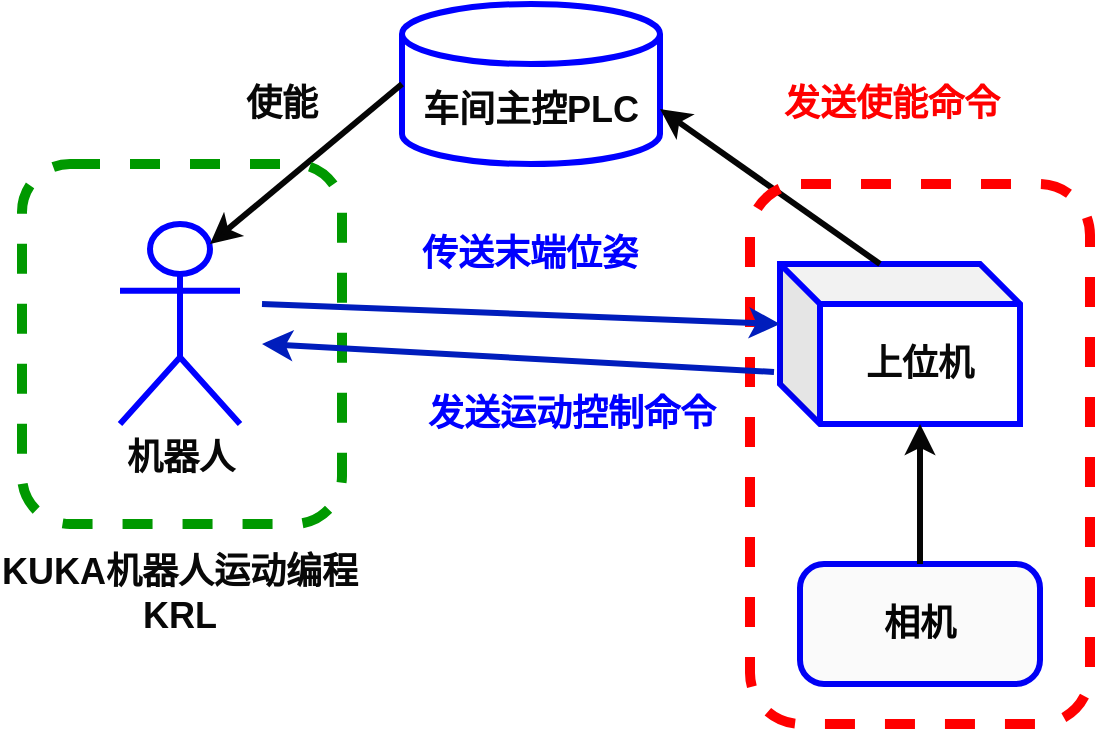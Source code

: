 <mxfile>
    <diagram id="0ZwW-vUITOqkvyoN0IJ5" name="Page-1">
        <mxGraphModel dx="1074" dy="456" grid="1" gridSize="10" guides="1" tooltips="1" connect="1" arrows="1" fold="1" page="1" pageScale="1" pageWidth="827" pageHeight="1169" background="#ffffff" math="0" shadow="0">
            <root>
                <mxCell id="0"/>
                <mxCell id="1" parent="0"/>
                <mxCell id="12" value="&lt;font style=&quot;font-size: 18px&quot; color=&quot;#080808&quot;&gt;&lt;b&gt;车间主控PLC&lt;/b&gt;&lt;/font&gt;" style="shape=cylinder3;whiteSpace=wrap;html=1;boundedLbl=1;backgroundOutline=1;size=15;fillColor=none;strokeColor=#0000FF;strokeWidth=3;" parent="1" vertex="1">
                    <mxGeometry x="310" y="100" width="129" height="80" as="geometry"/>
                </mxCell>
                <mxCell id="15" value="&lt;font color=&quot;#080808&quot; style=&quot;font-size: 18px&quot;&gt;&lt;b&gt;上位机&lt;/b&gt;&lt;/font&gt;&lt;span style=&quot;color: rgba(0 , 0 , 0 , 0) ; font-family: monospace ; font-size: 0px&quot;&gt;%3CmxGraphModel%3E%3Croot%3E%3CmxCell%20id%3D%220%22%2F%3E%3CmxCell%20id%3D%221%22%20parent%3D%220%22%2F%3E%3CmxCell%20id%3D%222%22%20value%3D%22%26lt%3Bfont%20color%3D%26quot%3B%23080808%26quot%3B%20style%3D%26quot%3Bfont-size%3A%2018px%26quot%3B%26gt%3B%26lt%3Bb%26gt%3B%E6%9C%BA%E5%99%A8%E4%BA%BA%26lt%3B%2Fb%26gt%3B%26lt%3B%2Ffont%26gt%3B%22%20style%3D%22shape%3Dcube%3BwhiteSpace%3Dwrap%3Bhtml%3D1%3BboundedLbl%3D1%3BbackgroundOutline%3D1%3BdarkOpacity%3D0.05%3BdarkOpacity2%3D0.1%3BstrokeColor%3D%230000FF%3BstrokeWidth%3D3%3BfillColor%3Dnone%3B%22%20vertex%3D%221%22%20parent%3D%221%22%3E%3CmxGeometry%20x%3D%22300%22%20y%3D%22230%22%20width%3D%22120%22%20height%3D%2280%22%20as%3D%22geometry%22%2F%3E%3C%2FmxCell%3E%3C%2Froot%3E%3C%2FmxGraphModel%3E&lt;/span&gt;" style="shape=cube;whiteSpace=wrap;html=1;boundedLbl=1;backgroundOutline=1;darkOpacity=0.05;darkOpacity2=0.1;strokeColor=#0000FF;strokeWidth=3;fillColor=none;" parent="1" vertex="1">
                    <mxGeometry x="499" y="230" width="120" height="80" as="geometry"/>
                </mxCell>
                <mxCell id="18" value="&lt;b&gt;机器人&lt;/b&gt;" style="shape=umlActor;verticalLabelPosition=bottom;verticalAlign=top;html=1;outlineConnect=0;fontSize=18;fontColor=#080808;strokeColor=#0000FF;strokeWidth=3;fillColor=none;" parent="1" vertex="1">
                    <mxGeometry x="169" y="210" width="60" height="100" as="geometry"/>
                </mxCell>
                <mxCell id="19" value="&lt;font size=&quot;1&quot;&gt;&lt;b style=&quot;font-size: 18px&quot;&gt;相机&lt;/b&gt;&lt;/font&gt;" style="rounded=1;whiteSpace=wrap;html=1;fontSize=12;arcSize=20;fillColor=#FAFAFA;strokeColor=#0000F5;fontColor=#030303;strokeWidth=3;" parent="1" vertex="1">
                    <mxGeometry x="509" y="380" width="120" height="60" as="geometry"/>
                </mxCell>
                <mxCell id="20" style="edgeStyle=none;html=1;entryX=0.75;entryY=0.1;entryDx=0;entryDy=0;fontSize=18;strokeColor=#050505;strokeWidth=3;exitX=0;exitY=0.5;exitDx=0;exitDy=0;exitPerimeter=0;entryPerimeter=0;" parent="1" source="12" target="18" edge="1">
                    <mxGeometry relative="1" as="geometry">
                        <mxPoint x="269" y="390" as="sourcePoint"/>
                        <mxPoint x="379" y="390" as="targetPoint"/>
                    </mxGeometry>
                </mxCell>
                <mxCell id="21" style="edgeStyle=none;html=1;entryX=1;entryY=0;entryDx=0;entryDy=52.5;fontSize=18;strokeColor=#050505;strokeWidth=3;entryPerimeter=0;exitX=0;exitY=0;exitDx=50;exitDy=0;exitPerimeter=0;" parent="1" source="15" target="12" edge="1">
                    <mxGeometry relative="1" as="geometry">
                        <mxPoint x="530" y="130" as="sourcePoint"/>
                        <mxPoint x="329" y="320" as="targetPoint"/>
                    </mxGeometry>
                </mxCell>
                <mxCell id="22" style="edgeStyle=none;html=1;entryX=0;entryY=0;entryDx=70;entryDy=80;fontSize=18;strokeColor=#050505;strokeWidth=3;entryPerimeter=0;exitX=0.5;exitY=0;exitDx=0;exitDy=0;" parent="1" source="19" target="15" edge="1">
                    <mxGeometry relative="1" as="geometry">
                        <mxPoint x="700" y="350" as="sourcePoint"/>
                        <mxPoint x="469" y="380" as="targetPoint"/>
                    </mxGeometry>
                </mxCell>
                <mxCell id="t5s5XTf1Shd5iWonTjOI-22" value="" style="rounded=1;whiteSpace=wrap;html=1;dashed=1;strokeWidth=5;strokeColor=#FF0000;fillColor=none;" parent="1" vertex="1">
                    <mxGeometry x="484" y="190" width="170" height="270" as="geometry"/>
                </mxCell>
                <mxCell id="t5s5XTf1Shd5iWonTjOI-23" value="" style="rounded=1;whiteSpace=wrap;html=1;dashed=1;strokeWidth=5;strokeColor=#009900;fillColor=none;" parent="1" vertex="1">
                    <mxGeometry x="120" y="180" width="160" height="180" as="geometry"/>
                </mxCell>
                <mxCell id="t5s5XTf1Shd5iWonTjOI-24" value="&lt;b&gt;&lt;font style=&quot;font-size: 18px&quot; color=&quot;#080808&quot;&gt;KUKA机器人运动编程KRL&lt;/font&gt;&lt;/b&gt;" style="text;html=1;strokeColor=none;fillColor=none;align=center;verticalAlign=middle;whiteSpace=wrap;rounded=0;dashed=1;" parent="1" vertex="1">
                    <mxGeometry x="109" y="380" width="180" height="30" as="geometry"/>
                </mxCell>
                <mxCell id="t5s5XTf1Shd5iWonTjOI-25" value="&lt;b&gt;&lt;font style=&quot;font-size: 18px&quot;&gt;&lt;font color=&quot;#ff0000&quot;&gt;发送使能命令&lt;/font&gt;&lt;br&gt;&lt;/font&gt;&lt;/b&gt;" style="text;html=1;strokeColor=none;fillColor=none;align=center;verticalAlign=middle;whiteSpace=wrap;rounded=0;dashed=1;" parent="1" vertex="1">
                    <mxGeometry x="450" y="110" width="210" height="80" as="geometry"/>
                </mxCell>
                <mxCell id="24" value="&lt;font color=&quot;#080808&quot;&gt;&lt;span style=&quot;font-size: 18px&quot;&gt;&lt;b&gt;使能&lt;/b&gt;&lt;/span&gt;&lt;/font&gt;" style="text;html=1;strokeColor=none;fillColor=none;align=center;verticalAlign=middle;whiteSpace=wrap;rounded=0;" parent="1" vertex="1">
                    <mxGeometry x="220" y="135" width="60" height="30" as="geometry"/>
                </mxCell>
                <mxCell id="25" style="edgeStyle=none;html=1;fontSize=18;strokeColor=#001DBC;strokeWidth=3;entryX=0;entryY=0;entryDx=0;entryDy=30;entryPerimeter=0;fillColor=#0050ef;" parent="1" target="15" edge="1">
                    <mxGeometry relative="1" as="geometry">
                        <mxPoint x="240" y="250" as="sourcePoint"/>
                        <mxPoint x="450" y="240" as="targetPoint"/>
                    </mxGeometry>
                </mxCell>
                <mxCell id="26" value="&lt;span style=&quot;font-size: 18px&quot;&gt;&lt;b&gt;&lt;font color=&quot;#0000ff&quot;&gt;传送末端位姿&lt;/font&gt;&lt;/b&gt;&lt;/span&gt;" style="text;html=1;strokeColor=none;fillColor=none;align=center;verticalAlign=middle;whiteSpace=wrap;rounded=0;" parent="1" vertex="1">
                    <mxGeometry x="309" y="210" width="130" height="30" as="geometry"/>
                </mxCell>
                <mxCell id="27" style="edgeStyle=none;html=1;fontSize=18;strokeColor=#001DBC;strokeWidth=3;fillColor=#0050ef;exitX=-0.025;exitY=0.675;exitDx=0;exitDy=0;exitPerimeter=0;" edge="1" parent="1" source="15">
                    <mxGeometry relative="1" as="geometry">
                        <mxPoint x="440" y="290" as="sourcePoint"/>
                        <mxPoint x="240" y="270" as="targetPoint"/>
                    </mxGeometry>
                </mxCell>
                <mxCell id="28" value="&lt;span style=&quot;font-size: 18px&quot;&gt;&lt;b&gt;&lt;font color=&quot;#0000ff&quot;&gt;发送运动控制命令&lt;/font&gt;&lt;/b&gt;&lt;/span&gt;" style="text;html=1;strokeColor=none;fillColor=none;align=center;verticalAlign=middle;whiteSpace=wrap;rounded=0;" vertex="1" parent="1">
                    <mxGeometry x="320" y="290" width="150" height="30" as="geometry"/>
                </mxCell>
            </root>
        </mxGraphModel>
    </diagram>
</mxfile>